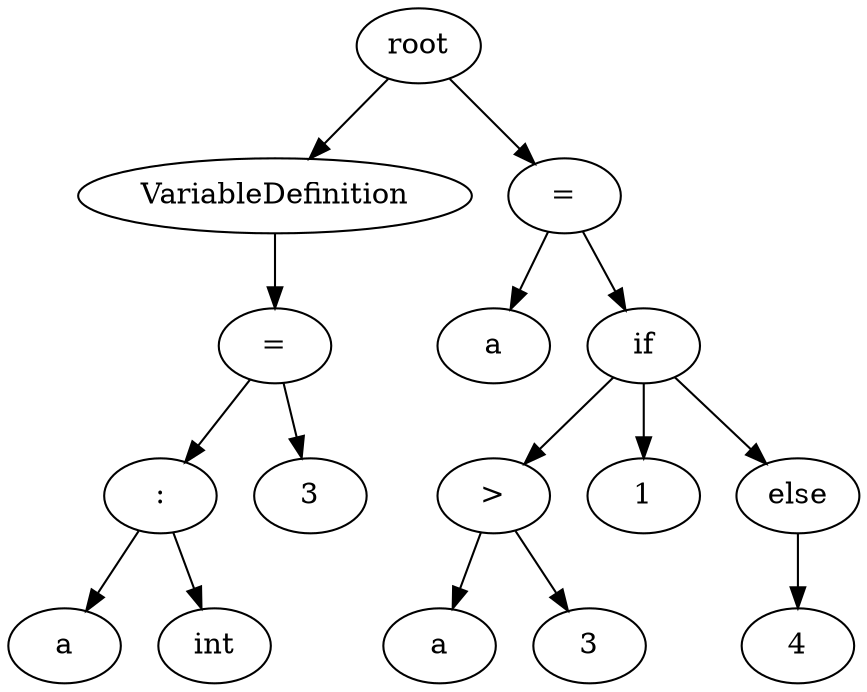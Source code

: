 digraph G { 
 "0"   [label="root"]; 
 "1"   [label="VariableDefinition"]; 
 "0" -> "1"; 
 "2"   [label="="]; 
 "1" -> "2"; 
 "3"   [label=":"]; 
 "2" -> "3"; 
 "4"   [label="a"]; 
 "3" -> "4"; 
 "5"   [label="int"]; 
 "3" -> "5"; 
 "6"   [label="3"]; 
 "2" -> "6"; 
 "7"   [label="="]; 
 "0" -> "7"; 
 "8"   [label="a"]; 
 "7" -> "8"; 
 "9"   [label="if"]; 
 "7" -> "9"; 
 "10"   [label=">"]; 
 "9" -> "10"; 
 "11"   [label="a"]; 
 "10" -> "11"; 
 "12"   [label="3"]; 
 "10" -> "12"; 
 "13"   [label="1"]; 
 "9" -> "13"; 
 "14"   [label="else"]; 
 "9" -> "14"; 
 "15"   [label="4"]; 
 "14" -> "15"; 
 }